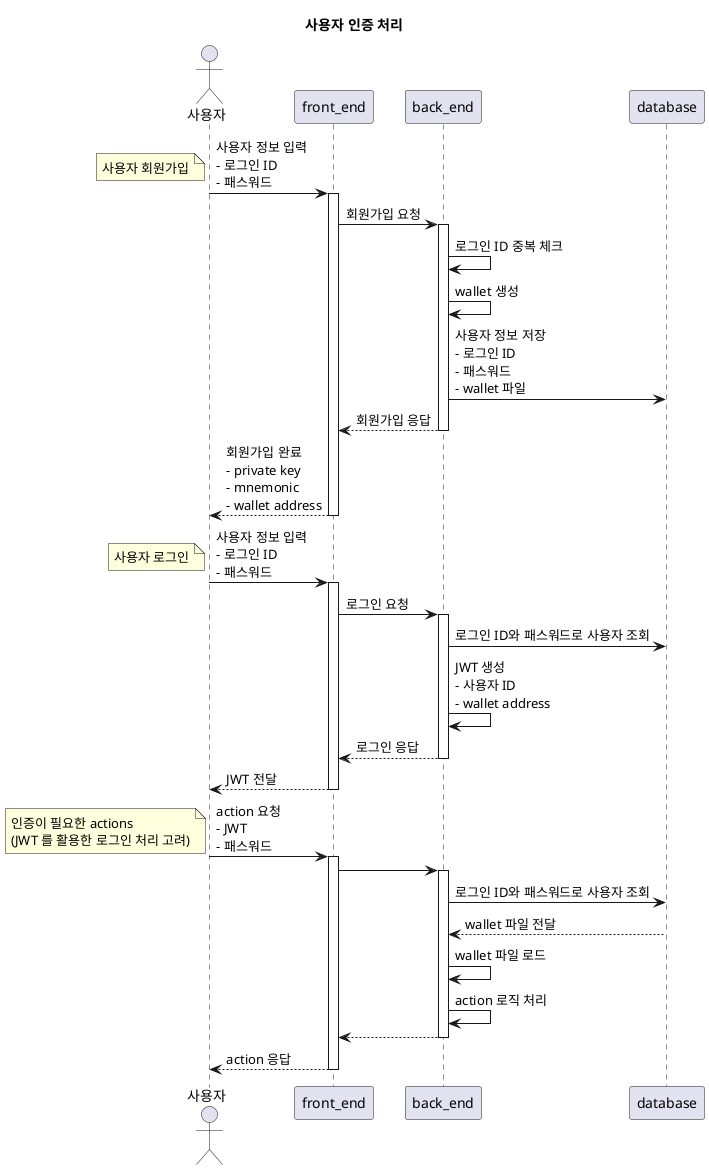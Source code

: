 @startuml
title 사용자 인증 처리

actor 사용자
participant front_end
participant back_end
participant database

사용자->front_end: 사용자 정보 입력\n- 로그인 ID\n- 패스워드
note left: 사용자 회원가입
activate front_end
front_end->back_end: 회원가입 요청
activate back_end
back_end->back_end: 로그인 ID 중복 체크
back_end->back_end: wallet 생성
back_end->database: 사용자 정보 저장\n- 로그인 ID\n- 패스워드\n- wallet 파일
back_end-->front_end: 회원가입 응답
deactivate back_end
front_end-->사용자: 회원가입 완료\n- private key\n- mnemonic\n- wallet address
deactivate front_end

사용자->front_end: 사용자 정보 입력\n- 로그인 ID\n- 패스워드
note left: 사용자 로그인
activate front_end
front_end->back_end: 로그인 요청
activate back_end
back_end->database: 로그인 ID와 패스워드로 사용자 조회
back_end->back_end: JWT 생성\n- 사용자 ID\n- wallet address
back_end-->front_end: 로그인 응답
deactivate back_end
front_end-->사용자: JWT 전달
deactivate front_end

사용자->front_end: action 요청\n- JWT\n- 패스워드
note left: 인증이 필요한 actions\n(JWT 를 활용한 로그인 처리 고려)
activate front_end
front_end->back_end
activate back_end
back_end->database: 로그인 ID와 패스워드로 사용자 조회
database-->back_end: wallet 파일 전달
back_end->back_end: wallet 파일 로드
back_end->back_end: action 로직 처리
back_end-->front_end
deactivate back_end
front_end-->사용자: action 응답
deactivate front_end

@enduml